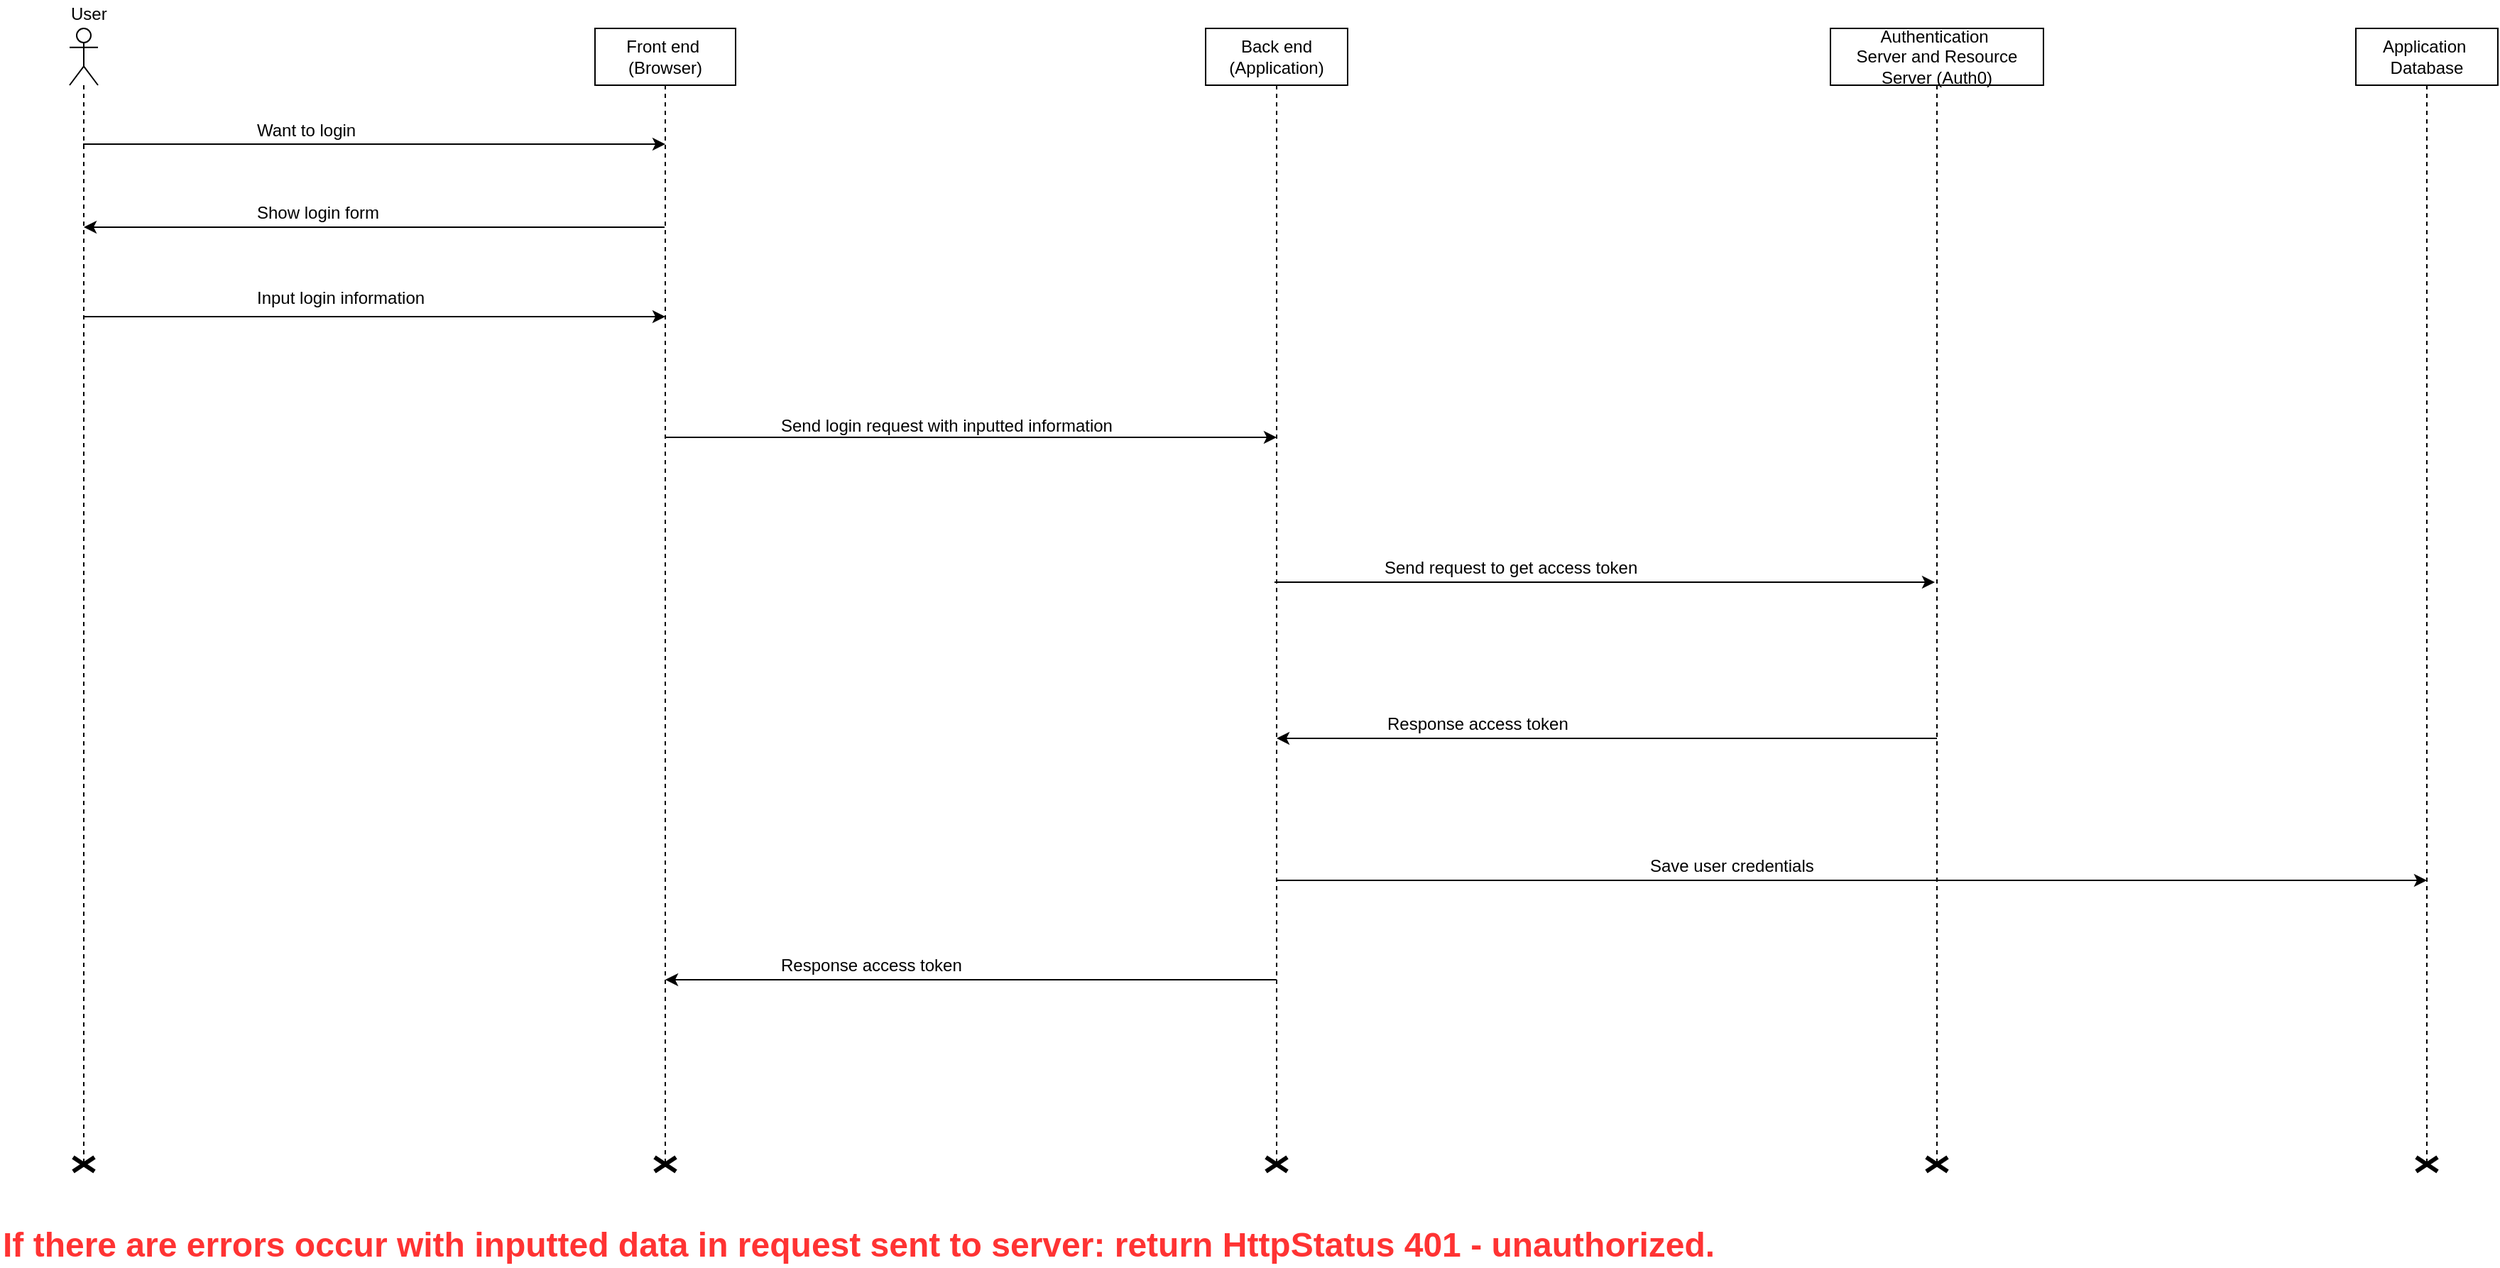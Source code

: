<mxfile version="10.7.7" type="github"><diagram id="41he7wP6kO3f3UJCIJVk" name="Page-1"><mxGraphModel dx="1392" dy="836" grid="1" gridSize="10" guides="1" tooltips="1" connect="1" arrows="1" fold="1" page="1" pageScale="1" pageWidth="827" pageHeight="1169" math="0" shadow="0"><root><mxCell id="0"/><mxCell id="1" parent="0"/><mxCell id="9D6it866rtspBGpM4f9b-1" style="edgeStyle=orthogonalEdgeStyle;rounded=0;orthogonalLoop=1;jettySize=auto;html=1;" edge="1" parent="1"><mxGeometry relative="1" as="geometry"><Array as="points"><mxPoint x="790.5" y="328"/><mxPoint x="790.5" y="328"/></Array><mxPoint x="569.5" y="328" as="sourcePoint"/><mxPoint x="1000" y="328" as="targetPoint"/></mxGeometry></mxCell><mxCell id="9D6it866rtspBGpM4f9b-27" style="edgeStyle=orthogonalEdgeStyle;rounded=0;orthogonalLoop=1;jettySize=auto;html=1;" edge="1" parent="1" source="9D6it866rtspBGpM4f9b-2" target="9D6it866rtspBGpM4f9b-12"><mxGeometry relative="1" as="geometry"><Array as="points"><mxPoint x="440" y="180"/><mxPoint x="440" y="180"/></Array></mxGeometry></mxCell><mxCell id="9D6it866rtspBGpM4f9b-2" value="Front end&amp;nbsp;&lt;br&gt;(Browser)&lt;br&gt;" style="shape=umlLifeline;perimeter=lifelinePerimeter;whiteSpace=wrap;html=1;container=1;collapsible=0;recursiveResize=0;outlineConnect=0;" vertex="1" parent="1"><mxGeometry x="520" y="40" width="99" height="800" as="geometry"/></mxCell><mxCell id="9D6it866rtspBGpM4f9b-3" style="edgeStyle=orthogonalEdgeStyle;rounded=0;orthogonalLoop=1;jettySize=auto;html=1;" edge="1" parent="1"><mxGeometry relative="1" as="geometry"><Array as="points"><mxPoint x="1190.5" y="540"/><mxPoint x="1190.5" y="540"/></Array><mxPoint x="1465" y="540" as="sourcePoint"/><mxPoint x="1000" y="540" as="targetPoint"/></mxGeometry></mxCell><mxCell id="9D6it866rtspBGpM4f9b-4" value="Authentication&amp;nbsp;&lt;br&gt;Server and Resource Server (Auth0)&lt;br&gt;" style="shape=umlLifeline;perimeter=lifelinePerimeter;whiteSpace=wrap;html=1;container=1;collapsible=0;recursiveResize=0;outlineConnect=0;" vertex="1" parent="1"><mxGeometry x="1390" y="40" width="150" height="800" as="geometry"/></mxCell><mxCell id="9D6it866rtspBGpM4f9b-5" value="" style="shape=umlDestroy;whiteSpace=wrap;html=1;strokeWidth=3;" vertex="1" parent="9D6it866rtspBGpM4f9b-4"><mxGeometry x="67.5" y="795" width="15" height="10" as="geometry"/></mxCell><mxCell id="9D6it866rtspBGpM4f9b-6" style="edgeStyle=orthogonalEdgeStyle;rounded=0;orthogonalLoop=1;jettySize=auto;html=1;" edge="1" parent="1"><mxGeometry relative="1" as="geometry"><mxPoint x="160" y="243" as="sourcePoint"/><Array as="points"><mxPoint x="440.5" y="243"/><mxPoint x="440.5" y="243"/></Array><mxPoint x="569.5" y="243" as="targetPoint"/></mxGeometry></mxCell><mxCell id="9D6it866rtspBGpM4f9b-7" style="edgeStyle=orthogonalEdgeStyle;rounded=0;orthogonalLoop=1;jettySize=auto;html=1;" edge="1" parent="1"><mxGeometry relative="1" as="geometry"><mxPoint x="1810" y="640" as="targetPoint"/><Array as="points"><mxPoint x="1290.5" y="640"/><mxPoint x="1290.5" y="640"/></Array><mxPoint x="1000" y="640" as="sourcePoint"/></mxGeometry></mxCell><mxCell id="9D6it866rtspBGpM4f9b-8" value="Back end&lt;br&gt;(Application)&lt;br&gt;" style="shape=umlLifeline;perimeter=lifelinePerimeter;whiteSpace=wrap;html=1;container=1;collapsible=0;recursiveResize=0;outlineConnect=0;" vertex="1" parent="1"><mxGeometry x="950" y="40" width="100" height="800" as="geometry"/></mxCell><mxCell id="9D6it866rtspBGpM4f9b-9" value="Input login information&lt;br&gt;&lt;br&gt;&lt;br&gt;&lt;br&gt;" style="text;html=1;resizable=0;points=[];autosize=1;align=left;verticalAlign=top;spacingTop=-4;" vertex="1" parent="1"><mxGeometry x="280" y="220" width="130" height="60" as="geometry"/></mxCell><mxCell id="9D6it866rtspBGpM4f9b-10" value="Send login request with inputted information&lt;br&gt;" style="text;html=1;resizable=0;points=[];autosize=1;align=left;verticalAlign=top;spacingTop=-4;" vertex="1" parent="1"><mxGeometry x="648.5" y="310" width="250" height="20" as="geometry"/></mxCell><mxCell id="9D6it866rtspBGpM4f9b-11" value="Response access token&lt;br&gt;" style="text;html=1;resizable=0;points=[];autosize=1;align=left;verticalAlign=top;spacingTop=-4;" vertex="1" parent="1"><mxGeometry x="1075.5" y="520" width="140" height="20" as="geometry"/></mxCell><mxCell id="9D6it866rtspBGpM4f9b-12" value="" style="shape=umlLifeline;participant=umlActor;perimeter=lifelinePerimeter;whiteSpace=wrap;html=1;container=1;collapsible=0;recursiveResize=0;verticalAlign=top;spacingTop=36;labelBackgroundColor=#ffffff;outlineConnect=0;" vertex="1" parent="1"><mxGeometry x="150" y="40" width="20" height="800" as="geometry"/></mxCell><mxCell id="9D6it866rtspBGpM4f9b-13" value="User&amp;nbsp;&lt;br&gt;" style="text;html=1;resizable=0;points=[];autosize=1;align=left;verticalAlign=top;spacingTop=-4;" vertex="1" parent="1"><mxGeometry x="149" y="20" width="40" height="20" as="geometry"/></mxCell><mxCell id="9D6it866rtspBGpM4f9b-14" style="edgeStyle=orthogonalEdgeStyle;rounded=0;orthogonalLoop=1;jettySize=auto;html=1;" edge="1" parent="1"><mxGeometry relative="1" as="geometry"><mxPoint x="998.5" y="430" as="sourcePoint"/><mxPoint x="1463.5" y="430" as="targetPoint"/><Array as="points"><mxPoint x="1229" y="430"/><mxPoint x="1229" y="430"/></Array></mxGeometry></mxCell><mxCell id="9D6it866rtspBGpM4f9b-15" value="Send request to get access token&lt;br&gt;" style="text;html=1;resizable=0;points=[];autosize=1;align=left;verticalAlign=top;spacingTop=-4;" vertex="1" parent="1"><mxGeometry x="1074" y="410" width="190" height="20" as="geometry"/></mxCell><mxCell id="9D6it866rtspBGpM4f9b-16" value="Application&amp;nbsp;&lt;br&gt;Database&lt;br&gt;" style="shape=umlLifeline;perimeter=lifelinePerimeter;whiteSpace=wrap;html=1;container=1;collapsible=0;recursiveResize=0;outlineConnect=0;" vertex="1" parent="1"><mxGeometry x="1760" y="40" width="100" height="800" as="geometry"/></mxCell><mxCell id="9D6it866rtspBGpM4f9b-17" value="Save user credentials&lt;br&gt;" style="text;html=1;resizable=0;points=[];autosize=1;align=left;verticalAlign=top;spacingTop=-4;" vertex="1" parent="1"><mxGeometry x="1260.5" y="620" width="130" height="20" as="geometry"/></mxCell><mxCell id="9D6it866rtspBGpM4f9b-18" value="&lt;font style=&quot;font-size: 24px&quot; color=&quot;#ff3333&quot;&gt;If there are errors occur with inputted data in request sent to server: return HttpStatus 401 - unauthorized.&lt;/font&gt;&lt;br&gt;" style="text;html=1;resizable=0;points=[];autosize=1;align=left;verticalAlign=top;spacingTop=-4;fontStyle=1" vertex="1" parent="1"><mxGeometry x="101" y="880" width="1130" height="20" as="geometry"/></mxCell><mxCell id="9D6it866rtspBGpM4f9b-19" value="Response access token&lt;br&gt;" style="text;html=1;resizable=0;points=[];autosize=1;align=left;verticalAlign=top;spacingTop=-4;" vertex="1" parent="1"><mxGeometry x="648.5" y="690" width="140" height="20" as="geometry"/></mxCell><mxCell id="9D6it866rtspBGpM4f9b-20" style="edgeStyle=orthogonalEdgeStyle;rounded=0;orthogonalLoop=1;jettySize=auto;html=1;" edge="1" parent="1"><mxGeometry relative="1" as="geometry"><Array as="points"><mxPoint x="760.5" y="710"/><mxPoint x="760.5" y="710"/></Array><mxPoint x="1000" y="710" as="sourcePoint"/><mxPoint x="569.5" y="710" as="targetPoint"/></mxGeometry></mxCell><mxCell id="9D6it866rtspBGpM4f9b-21" value="" style="shape=umlDestroy;whiteSpace=wrap;html=1;strokeWidth=3;" vertex="1" parent="1"><mxGeometry x="152.5" y="835" width="15" height="10" as="geometry"/></mxCell><mxCell id="9D6it866rtspBGpM4f9b-22" value="" style="shape=umlDestroy;whiteSpace=wrap;html=1;strokeWidth=3;" vertex="1" parent="1"><mxGeometry x="562" y="835" width="15" height="10" as="geometry"/></mxCell><mxCell id="9D6it866rtspBGpM4f9b-23" value="" style="shape=umlDestroy;whiteSpace=wrap;html=1;strokeWidth=3;" vertex="1" parent="1"><mxGeometry x="992.5" y="835" width="15" height="10" as="geometry"/></mxCell><mxCell id="9D6it866rtspBGpM4f9b-24" value="" style="shape=umlDestroy;whiteSpace=wrap;html=1;strokeWidth=3;" vertex="1" parent="1"><mxGeometry x="1802.5" y="835" width="15" height="10" as="geometry"/></mxCell><mxCell id="9D6it866rtspBGpM4f9b-25" style="edgeStyle=orthogonalEdgeStyle;rounded=0;orthogonalLoop=1;jettySize=auto;html=1;" edge="1" parent="1"><mxGeometry relative="1" as="geometry"><mxPoint x="159.5" y="121.5" as="sourcePoint"/><Array as="points"><mxPoint x="440" y="121.5"/><mxPoint x="440" y="121.5"/></Array><mxPoint x="569.5" y="121.5" as="targetPoint"/></mxGeometry></mxCell><mxCell id="9D6it866rtspBGpM4f9b-26" value="Want to login&lt;br&gt;&lt;br&gt;" style="text;html=1;resizable=0;points=[];autosize=1;align=left;verticalAlign=top;spacingTop=-4;" vertex="1" parent="1"><mxGeometry x="280" y="102" width="90" height="30" as="geometry"/></mxCell><mxCell id="9D6it866rtspBGpM4f9b-28" value="Show login form&lt;br&gt;&lt;br&gt;" style="text;html=1;resizable=0;points=[];autosize=1;align=left;verticalAlign=top;spacingTop=-4;" vertex="1" parent="1"><mxGeometry x="280" y="160" width="100" height="30" as="geometry"/></mxCell></root></mxGraphModel></diagram></mxfile>